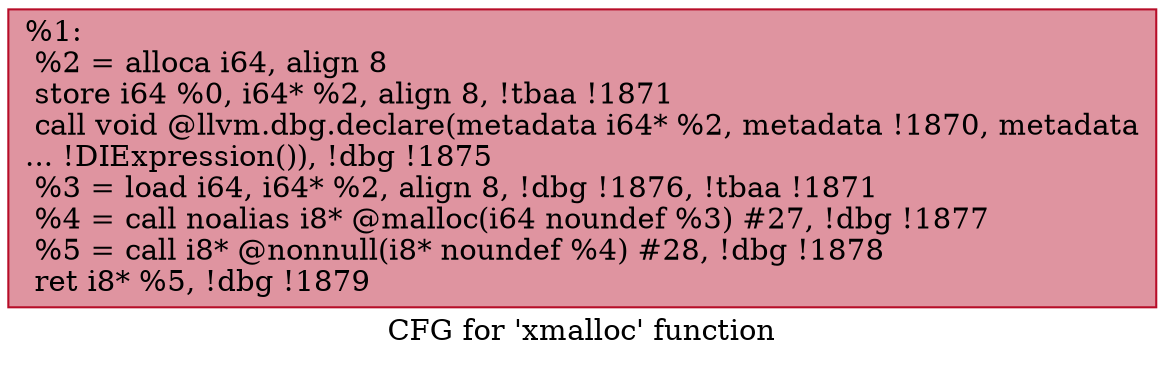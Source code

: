 digraph "CFG for 'xmalloc' function" {
	label="CFG for 'xmalloc' function";

	Node0x2570ef0 [shape=record,color="#b70d28ff", style=filled, fillcolor="#b70d2870",label="{%1:\l  %2 = alloca i64, align 8\l  store i64 %0, i64* %2, align 8, !tbaa !1871\l  call void @llvm.dbg.declare(metadata i64* %2, metadata !1870, metadata\l... !DIExpression()), !dbg !1875\l  %3 = load i64, i64* %2, align 8, !dbg !1876, !tbaa !1871\l  %4 = call noalias i8* @malloc(i64 noundef %3) #27, !dbg !1877\l  %5 = call i8* @nonnull(i8* noundef %4) #28, !dbg !1878\l  ret i8* %5, !dbg !1879\l}"];
}
